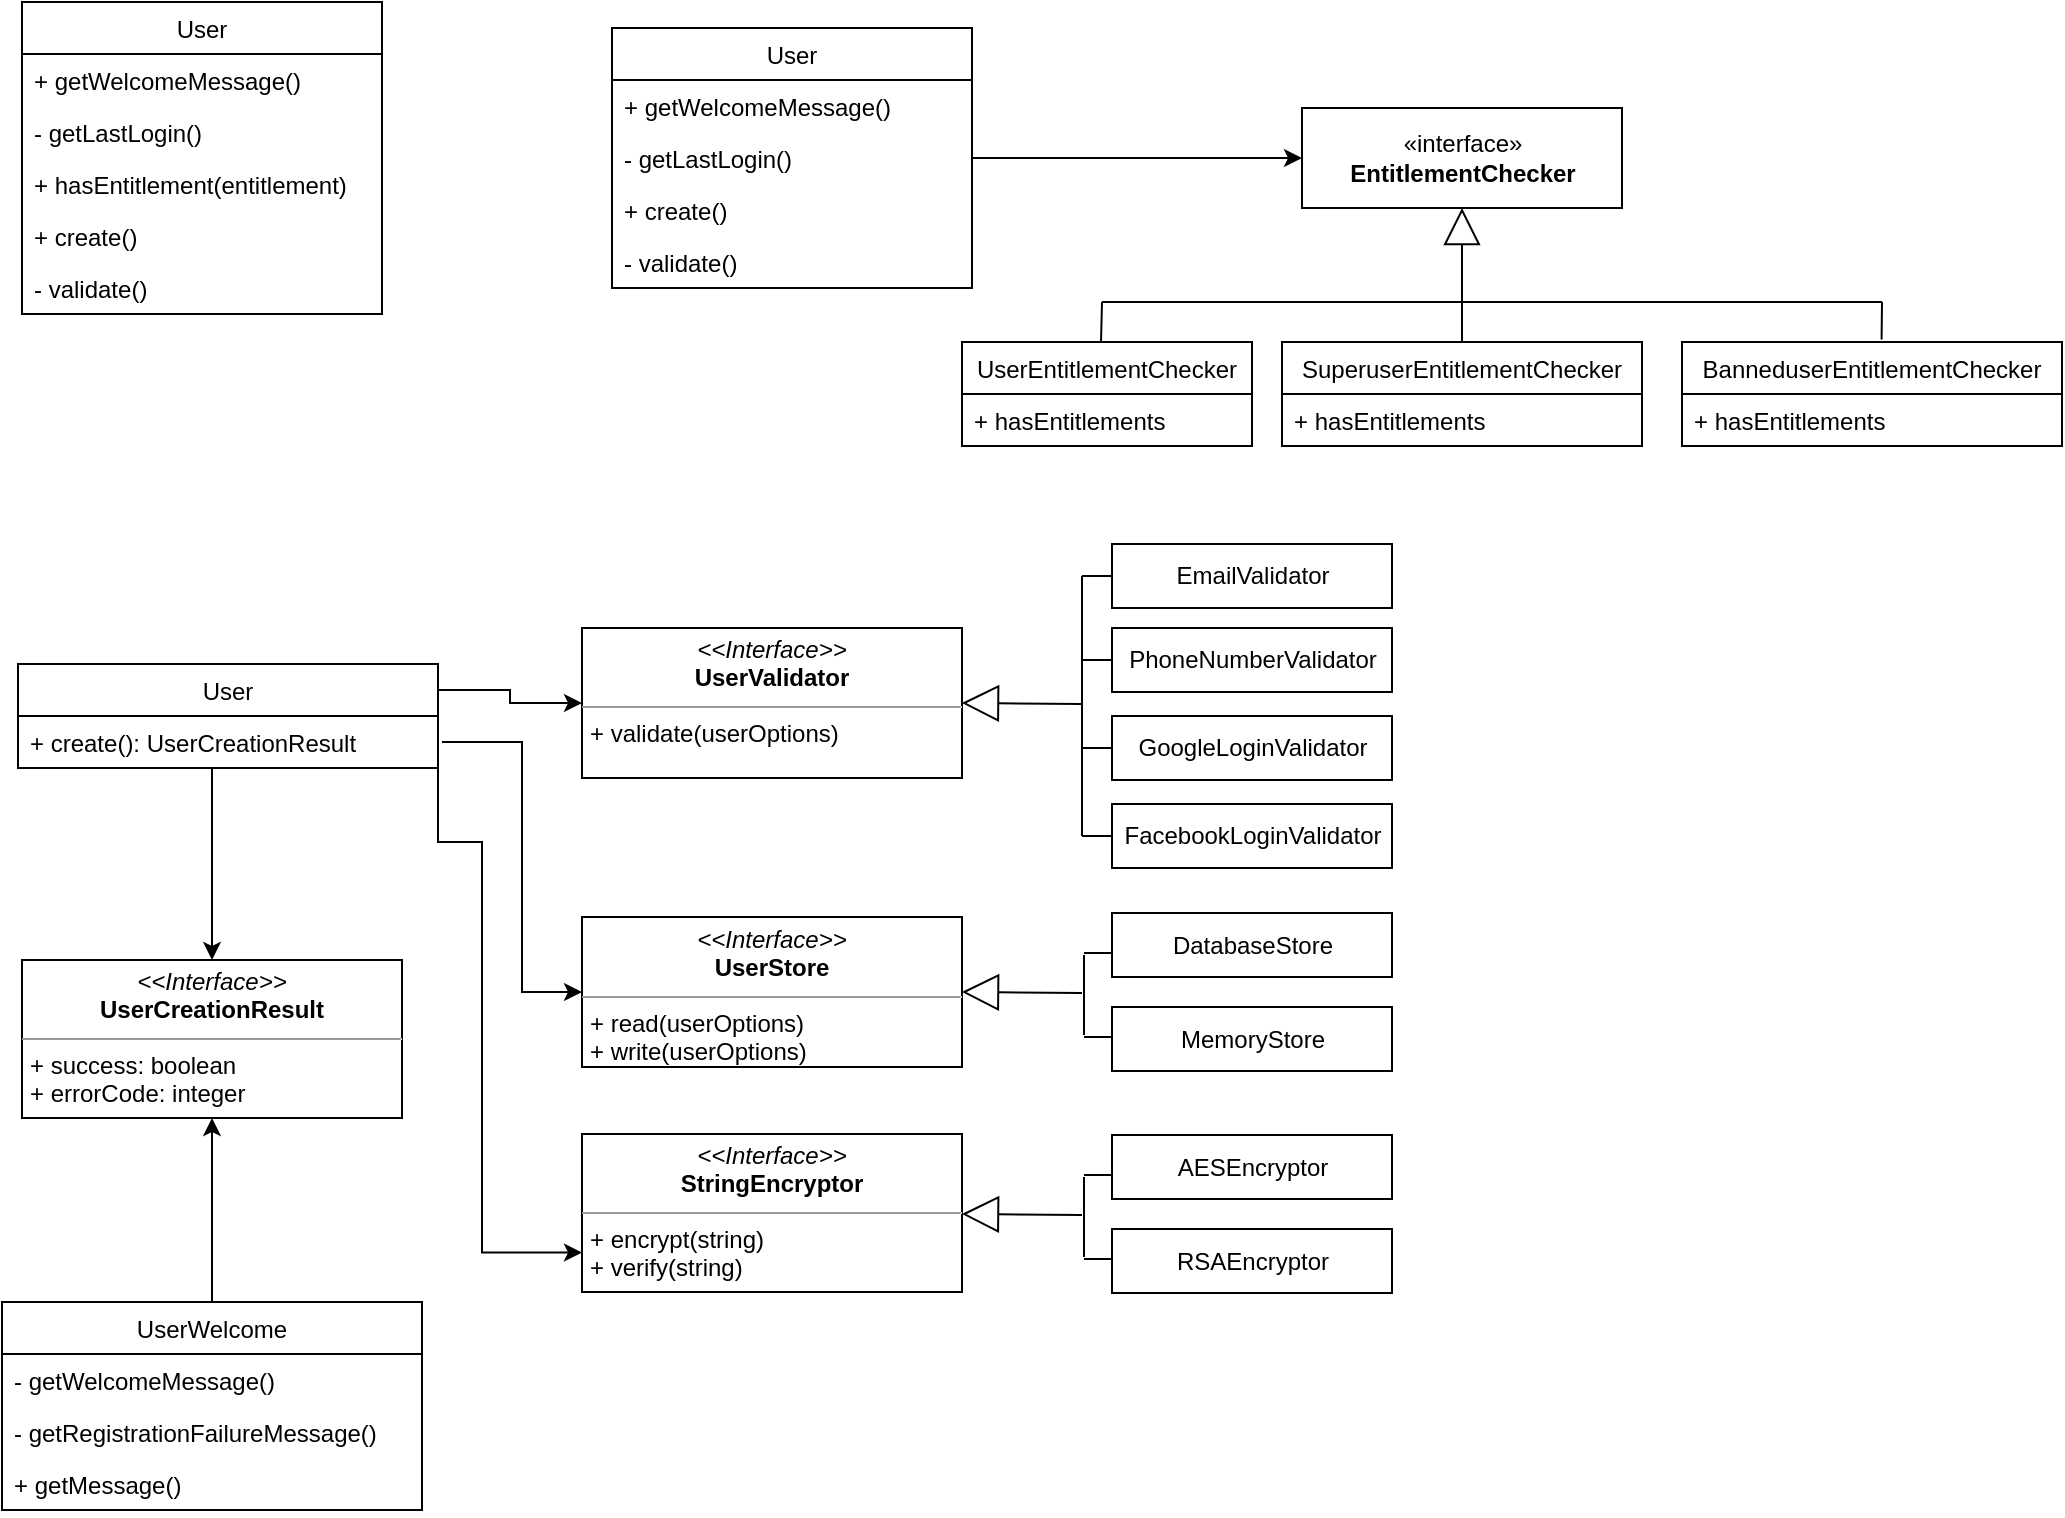 <mxfile version="11.2.5" type="device" pages="1"><diagram id="V3O5zdJFwEncdk0u1EwL" name="Page-1"><mxGraphModel dx="786" dy="582" grid="1" gridSize="10" guides="1" tooltips="1" connect="1" arrows="1" fold="1" page="1" pageScale="1" pageWidth="850" pageHeight="1100" math="0" shadow="0"><root><mxCell id="0"/><mxCell id="1" parent="0"/><mxCell id="7j0RCMkMAUo1wKcaJVe4-88" style="edgeStyle=orthogonalEdgeStyle;rounded=0;orthogonalLoop=1;jettySize=auto;html=1;" edge="1" parent="1" source="7j0RCMkMAUo1wKcaJVe4-35" target="7j0RCMkMAUo1wKcaJVe4-83"><mxGeometry relative="1" as="geometry"><Array as="points"><mxPoint x="135" y="440"/><mxPoint x="135" y="440"/></Array></mxGeometry></mxCell><mxCell id="7j0RCMkMAUo1wKcaJVe4-6" value="User" style="swimlane;fontStyle=0;childLayout=stackLayout;horizontal=1;startSize=26;fillColor=none;horizontalStack=0;resizeParent=1;resizeParentMax=0;resizeLast=0;collapsible=1;marginBottom=0;" vertex="1" parent="1"><mxGeometry x="40" y="40" width="180" height="156" as="geometry"/></mxCell><mxCell id="7j0RCMkMAUo1wKcaJVe4-7" value="+ getWelcomeMessage()" style="text;strokeColor=none;fillColor=none;align=left;verticalAlign=top;spacingLeft=4;spacingRight=4;overflow=hidden;rotatable=0;points=[[0,0.5],[1,0.5]];portConstraint=eastwest;" vertex="1" parent="7j0RCMkMAUo1wKcaJVe4-6"><mxGeometry y="26" width="180" height="26" as="geometry"/></mxCell><mxCell id="7j0RCMkMAUo1wKcaJVe4-8" value="- getLastLogin()" style="text;strokeColor=none;fillColor=none;align=left;verticalAlign=top;spacingLeft=4;spacingRight=4;overflow=hidden;rotatable=0;points=[[0,0.5],[1,0.5]];portConstraint=eastwest;" vertex="1" parent="7j0RCMkMAUo1wKcaJVe4-6"><mxGeometry y="52" width="180" height="26" as="geometry"/></mxCell><mxCell id="7j0RCMkMAUo1wKcaJVe4-9" value="+ hasEntitlement(entitlement)" style="text;strokeColor=none;fillColor=none;align=left;verticalAlign=top;spacingLeft=4;spacingRight=4;overflow=hidden;rotatable=0;points=[[0,0.5],[1,0.5]];portConstraint=eastwest;" vertex="1" parent="7j0RCMkMAUo1wKcaJVe4-6"><mxGeometry y="78" width="180" height="26" as="geometry"/></mxCell><mxCell id="7j0RCMkMAUo1wKcaJVe4-10" value="+ create()" style="text;strokeColor=none;fillColor=none;align=left;verticalAlign=top;spacingLeft=4;spacingRight=4;overflow=hidden;rotatable=0;points=[[0,0.5],[1,0.5]];portConstraint=eastwest;" vertex="1" parent="7j0RCMkMAUo1wKcaJVe4-6"><mxGeometry y="104" width="180" height="26" as="geometry"/></mxCell><mxCell id="7j0RCMkMAUo1wKcaJVe4-11" value="- validate()" style="text;strokeColor=none;fillColor=none;align=left;verticalAlign=top;spacingLeft=4;spacingRight=4;overflow=hidden;rotatable=0;points=[[0,0.5],[1,0.5]];portConstraint=eastwest;" vertex="1" parent="7j0RCMkMAUo1wKcaJVe4-6"><mxGeometry y="130" width="180" height="26" as="geometry"/></mxCell><mxCell id="7j0RCMkMAUo1wKcaJVe4-13" value="User" style="swimlane;fontStyle=0;childLayout=stackLayout;horizontal=1;startSize=26;fillColor=none;horizontalStack=0;resizeParent=1;resizeParentMax=0;resizeLast=0;collapsible=1;marginBottom=0;" vertex="1" parent="1"><mxGeometry x="335" y="53" width="180" height="130" as="geometry"/></mxCell><mxCell id="7j0RCMkMAUo1wKcaJVe4-14" value="+ getWelcomeMessage()" style="text;strokeColor=none;fillColor=none;align=left;verticalAlign=top;spacingLeft=4;spacingRight=4;overflow=hidden;rotatable=0;points=[[0,0.5],[1,0.5]];portConstraint=eastwest;" vertex="1" parent="7j0RCMkMAUo1wKcaJVe4-13"><mxGeometry y="26" width="180" height="26" as="geometry"/></mxCell><mxCell id="7j0RCMkMAUo1wKcaJVe4-15" value="- getLastLogin()" style="text;strokeColor=none;fillColor=none;align=left;verticalAlign=top;spacingLeft=4;spacingRight=4;overflow=hidden;rotatable=0;points=[[0,0.5],[1,0.5]];portConstraint=eastwest;" vertex="1" parent="7j0RCMkMAUo1wKcaJVe4-13"><mxGeometry y="52" width="180" height="26" as="geometry"/></mxCell><mxCell id="7j0RCMkMAUo1wKcaJVe4-17" value="+ create()" style="text;strokeColor=none;fillColor=none;align=left;verticalAlign=top;spacingLeft=4;spacingRight=4;overflow=hidden;rotatable=0;points=[[0,0.5],[1,0.5]];portConstraint=eastwest;" vertex="1" parent="7j0RCMkMAUo1wKcaJVe4-13"><mxGeometry y="78" width="180" height="26" as="geometry"/></mxCell><mxCell id="7j0RCMkMAUo1wKcaJVe4-18" value="- validate()" style="text;strokeColor=none;fillColor=none;align=left;verticalAlign=top;spacingLeft=4;spacingRight=4;overflow=hidden;rotatable=0;points=[[0,0.5],[1,0.5]];portConstraint=eastwest;" vertex="1" parent="7j0RCMkMAUo1wKcaJVe4-13"><mxGeometry y="104" width="180" height="26" as="geometry"/></mxCell><mxCell id="7j0RCMkMAUo1wKcaJVe4-19" value="«interface»&lt;br&gt;&lt;b&gt;EntitlementChecker&lt;/b&gt;" style="html=1;" vertex="1" parent="1"><mxGeometry x="680" y="93" width="160" height="50" as="geometry"/></mxCell><mxCell id="7j0RCMkMAUo1wKcaJVe4-20" style="edgeStyle=orthogonalEdgeStyle;rounded=0;orthogonalLoop=1;jettySize=auto;html=1;exitX=1;exitY=0.5;exitDx=0;exitDy=0;entryX=0;entryY=0.5;entryDx=0;entryDy=0;" edge="1" parent="1" source="7j0RCMkMAUo1wKcaJVe4-15" target="7j0RCMkMAUo1wKcaJVe4-19"><mxGeometry relative="1" as="geometry"/></mxCell><mxCell id="7j0RCMkMAUo1wKcaJVe4-21" value="UserEntitlementChecker" style="swimlane;fontStyle=0;childLayout=stackLayout;horizontal=1;startSize=26;fillColor=none;horizontalStack=0;resizeParent=1;resizeParentMax=0;resizeLast=0;collapsible=1;marginBottom=0;" vertex="1" parent="1"><mxGeometry x="510" y="210" width="145" height="52" as="geometry"/></mxCell><mxCell id="7j0RCMkMAUo1wKcaJVe4-22" value="+ hasEntitlements" style="text;strokeColor=none;fillColor=none;align=left;verticalAlign=top;spacingLeft=4;spacingRight=4;overflow=hidden;rotatable=0;points=[[0,0.5],[1,0.5]];portConstraint=eastwest;" vertex="1" parent="7j0RCMkMAUo1wKcaJVe4-21"><mxGeometry y="26" width="145" height="26" as="geometry"/></mxCell><mxCell id="7j0RCMkMAUo1wKcaJVe4-25" value="BanneduserEntitlementChecker" style="swimlane;fontStyle=0;childLayout=stackLayout;horizontal=1;startSize=26;fillColor=none;horizontalStack=0;resizeParent=1;resizeParentMax=0;resizeLast=0;collapsible=1;marginBottom=0;" vertex="1" parent="1"><mxGeometry x="870" y="210" width="190" height="52" as="geometry"/></mxCell><mxCell id="7j0RCMkMAUo1wKcaJVe4-26" value="+ hasEntitlements" style="text;strokeColor=none;fillColor=none;align=left;verticalAlign=top;spacingLeft=4;spacingRight=4;overflow=hidden;rotatable=0;points=[[0,0.5],[1,0.5]];portConstraint=eastwest;" vertex="1" parent="7j0RCMkMAUo1wKcaJVe4-25"><mxGeometry y="26" width="190" height="26" as="geometry"/></mxCell><mxCell id="7j0RCMkMAUo1wKcaJVe4-27" value="SuperuserEntitlementChecker" style="swimlane;fontStyle=0;childLayout=stackLayout;horizontal=1;startSize=26;fillColor=none;horizontalStack=0;resizeParent=1;resizeParentMax=0;resizeLast=0;collapsible=1;marginBottom=0;" vertex="1" parent="1"><mxGeometry x="670" y="210" width="180" height="52" as="geometry"/></mxCell><mxCell id="7j0RCMkMAUo1wKcaJVe4-28" value="+ hasEntitlements" style="text;strokeColor=none;fillColor=none;align=left;verticalAlign=top;spacingLeft=4;spacingRight=4;overflow=hidden;rotatable=0;points=[[0,0.5],[1,0.5]];portConstraint=eastwest;" vertex="1" parent="7j0RCMkMAUo1wKcaJVe4-27"><mxGeometry y="26" width="180" height="26" as="geometry"/></mxCell><mxCell id="7j0RCMkMAUo1wKcaJVe4-29" value="" style="endArrow=block;endSize=16;endFill=0;html=1;entryX=0.5;entryY=1;entryDx=0;entryDy=0;exitX=0.5;exitY=0;exitDx=0;exitDy=0;" edge="1" parent="1" source="7j0RCMkMAUo1wKcaJVe4-27" target="7j0RCMkMAUo1wKcaJVe4-19"><mxGeometry width="160" relative="1" as="geometry"><mxPoint x="270" y="290" as="sourcePoint"/><mxPoint x="430" y="290" as="targetPoint"/></mxGeometry></mxCell><mxCell id="7j0RCMkMAUo1wKcaJVe4-31" value="" style="endArrow=none;html=1;" edge="1" parent="1"><mxGeometry width="50" height="50" relative="1" as="geometry"><mxPoint x="580" y="190" as="sourcePoint"/><mxPoint x="760" y="190" as="targetPoint"/></mxGeometry></mxCell><mxCell id="7j0RCMkMAUo1wKcaJVe4-32" value="" style="endArrow=none;html=1;" edge="1" parent="1"><mxGeometry width="50" height="50" relative="1" as="geometry"><mxPoint x="760" y="190" as="sourcePoint"/><mxPoint x="970" y="190" as="targetPoint"/></mxGeometry></mxCell><mxCell id="7j0RCMkMAUo1wKcaJVe4-33" value="" style="endArrow=none;html=1;exitX=0.5;exitY=0;exitDx=0;exitDy=0;" edge="1" parent="1"><mxGeometry width="50" height="50" relative="1" as="geometry"><mxPoint x="579.5" y="210" as="sourcePoint"/><mxPoint x="580" y="190" as="targetPoint"/></mxGeometry></mxCell><mxCell id="7j0RCMkMAUo1wKcaJVe4-34" value="" style="endArrow=none;html=1;exitX=0.52;exitY=-0.025;exitDx=0;exitDy=0;exitPerimeter=0;" edge="1" parent="1"><mxGeometry width="50" height="50" relative="1" as="geometry"><mxPoint x="969.8" y="208.7" as="sourcePoint"/><mxPoint x="970" y="190" as="targetPoint"/></mxGeometry></mxCell><mxCell id="7j0RCMkMAUo1wKcaJVe4-42" value="&lt;p style=&quot;margin: 0px ; margin-top: 4px ; text-align: center&quot;&gt;&lt;i&gt;&amp;lt;&amp;lt;Interface&amp;gt;&amp;gt;&lt;/i&gt;&lt;br&gt;&lt;b&gt;UserValidator&lt;/b&gt;&lt;/p&gt;&lt;hr size=&quot;1&quot;&gt;&lt;p style=&quot;margin: 0px ; margin-left: 4px&quot;&gt;&lt;span&gt;+ validate(userOptions)&lt;/span&gt;&lt;br&gt;&lt;/p&gt;" style="verticalAlign=top;align=left;overflow=fill;fontSize=12;fontFamily=Helvetica;html=1;" vertex="1" parent="1"><mxGeometry x="320" y="353" width="190" height="75" as="geometry"/></mxCell><mxCell id="7j0RCMkMAUo1wKcaJVe4-45" value="EmailValidator" style="html=1;" vertex="1" parent="1"><mxGeometry x="585" y="311" width="140" height="32" as="geometry"/></mxCell><mxCell id="7j0RCMkMAUo1wKcaJVe4-46" value="PhoneNumberValidator" style="html=1;" vertex="1" parent="1"><mxGeometry x="585" y="353" width="140" height="32" as="geometry"/></mxCell><mxCell id="7j0RCMkMAUo1wKcaJVe4-47" value="GoogleLoginValidator" style="html=1;" vertex="1" parent="1"><mxGeometry x="585" y="397" width="140" height="32" as="geometry"/></mxCell><mxCell id="7j0RCMkMAUo1wKcaJVe4-48" value="FacebookLoginValidator" style="html=1;" vertex="1" parent="1"><mxGeometry x="585" y="441" width="140" height="32" as="geometry"/></mxCell><mxCell id="7j0RCMkMAUo1wKcaJVe4-49" value="" style="endArrow=block;endSize=16;endFill=0;html=1;entryX=1;entryY=0.5;entryDx=0;entryDy=0;" edge="1" parent="1" target="7j0RCMkMAUo1wKcaJVe4-42"><mxGeometry width="160" relative="1" as="geometry"><mxPoint x="570" y="391" as="sourcePoint"/><mxPoint x="200" y="551" as="targetPoint"/></mxGeometry></mxCell><mxCell id="7j0RCMkMAUo1wKcaJVe4-50" value="" style="endArrow=none;html=1;" edge="1" parent="1"><mxGeometry width="50" height="50" relative="1" as="geometry"><mxPoint x="570" y="457" as="sourcePoint"/><mxPoint x="570" y="327" as="targetPoint"/></mxGeometry></mxCell><mxCell id="7j0RCMkMAUo1wKcaJVe4-51" value="" style="endArrow=none;html=1;entryX=0;entryY=0.5;entryDx=0;entryDy=0;" edge="1" parent="1" target="7j0RCMkMAUo1wKcaJVe4-48"><mxGeometry width="50" height="50" relative="1" as="geometry"><mxPoint x="570" y="457" as="sourcePoint"/><mxPoint x="90" y="551" as="targetPoint"/></mxGeometry></mxCell><mxCell id="7j0RCMkMAUo1wKcaJVe4-52" value="" style="endArrow=none;html=1;entryX=0;entryY=0.5;entryDx=0;entryDy=0;" edge="1" parent="1" target="7j0RCMkMAUo1wKcaJVe4-47"><mxGeometry width="50" height="50" relative="1" as="geometry"><mxPoint x="570" y="413" as="sourcePoint"/><mxPoint x="595" y="467" as="targetPoint"/></mxGeometry></mxCell><mxCell id="7j0RCMkMAUo1wKcaJVe4-53" value="" style="endArrow=none;html=1;exitX=0;exitY=0.5;exitDx=0;exitDy=0;" edge="1" parent="1" source="7j0RCMkMAUo1wKcaJVe4-46"><mxGeometry width="50" height="50" relative="1" as="geometry"><mxPoint x="580" y="423" as="sourcePoint"/><mxPoint x="570" y="369" as="targetPoint"/></mxGeometry></mxCell><mxCell id="7j0RCMkMAUo1wKcaJVe4-54" value="" style="endArrow=none;html=1;exitX=0;exitY=0.5;exitDx=0;exitDy=0;" edge="1" parent="1" source="7j0RCMkMAUo1wKcaJVe4-45"><mxGeometry width="50" height="50" relative="1" as="geometry"><mxPoint x="595" y="379" as="sourcePoint"/><mxPoint x="570" y="327" as="targetPoint"/></mxGeometry></mxCell><mxCell id="7j0RCMkMAUo1wKcaJVe4-56" style="edgeStyle=orthogonalEdgeStyle;rounded=0;orthogonalLoop=1;jettySize=auto;html=1;exitX=1;exitY=0.25;exitDx=0;exitDy=0;entryX=0;entryY=0.5;entryDx=0;entryDy=0;" edge="1" parent="1" source="7j0RCMkMAUo1wKcaJVe4-35" target="7j0RCMkMAUo1wKcaJVe4-42"><mxGeometry relative="1" as="geometry"/></mxCell><mxCell id="7j0RCMkMAUo1wKcaJVe4-85" style="edgeStyle=orthogonalEdgeStyle;rounded=0;orthogonalLoop=1;jettySize=auto;html=1;exitX=0.5;exitY=0;exitDx=0;exitDy=0;" edge="1" parent="1" source="7j0RCMkMAUo1wKcaJVe4-57" target="7j0RCMkMAUo1wKcaJVe4-83"><mxGeometry relative="1" as="geometry"/></mxCell><mxCell id="7j0RCMkMAUo1wKcaJVe4-57" value="UserWelcome" style="swimlane;fontStyle=0;childLayout=stackLayout;horizontal=1;startSize=26;fillColor=none;horizontalStack=0;resizeParent=1;resizeParentMax=0;resizeLast=0;collapsible=1;marginBottom=0;" vertex="1" parent="1"><mxGeometry x="30" y="690" width="210" height="104" as="geometry"/></mxCell><mxCell id="7j0RCMkMAUo1wKcaJVe4-60" value="- getWelcomeMessage()" style="text;strokeColor=none;fillColor=none;align=left;verticalAlign=top;spacingLeft=4;spacingRight=4;overflow=hidden;rotatable=0;points=[[0,0.5],[1,0.5]];portConstraint=eastwest;" vertex="1" parent="7j0RCMkMAUo1wKcaJVe4-57"><mxGeometry y="26" width="210" height="26" as="geometry"/></mxCell><mxCell id="7j0RCMkMAUo1wKcaJVe4-61" value="- getRegistrationFailureMessage()" style="text;strokeColor=none;fillColor=none;align=left;verticalAlign=top;spacingLeft=4;spacingRight=4;overflow=hidden;rotatable=0;points=[[0,0.5],[1,0.5]];portConstraint=eastwest;" vertex="1" parent="7j0RCMkMAUo1wKcaJVe4-57"><mxGeometry y="52" width="210" height="26" as="geometry"/></mxCell><mxCell id="7j0RCMkMAUo1wKcaJVe4-62" value="+ getMessage()" style="text;strokeColor=none;fillColor=none;align=left;verticalAlign=top;spacingLeft=4;spacingRight=4;overflow=hidden;rotatable=0;points=[[0,0.5],[1,0.5]];portConstraint=eastwest;" vertex="1" parent="7j0RCMkMAUo1wKcaJVe4-57"><mxGeometry y="78" width="210" height="26" as="geometry"/></mxCell><mxCell id="7j0RCMkMAUo1wKcaJVe4-65" value="&lt;p style=&quot;margin: 0px ; margin-top: 4px ; text-align: center&quot;&gt;&lt;i&gt;&amp;lt;&amp;lt;Interface&amp;gt;&amp;gt;&lt;/i&gt;&lt;br&gt;&lt;b&gt;UserStore&lt;/b&gt;&lt;/p&gt;&lt;hr size=&quot;1&quot;&gt;&lt;p style=&quot;margin: 0px ; margin-left: 4px&quot;&gt;&lt;span&gt;+ read(userOptions)&lt;/span&gt;&lt;br&gt;&lt;/p&gt;&lt;p style=&quot;margin: 0px ; margin-left: 4px&quot;&gt;&lt;span&gt;+ write(userOptions)&lt;/span&gt;&lt;/p&gt;" style="verticalAlign=top;align=left;overflow=fill;fontSize=12;fontFamily=Helvetica;html=1;" vertex="1" parent="1"><mxGeometry x="320" y="497.5" width="190" height="75" as="geometry"/></mxCell><mxCell id="7j0RCMkMAUo1wKcaJVe4-66" style="edgeStyle=orthogonalEdgeStyle;rounded=0;orthogonalLoop=1;jettySize=auto;html=1;exitX=1;exitY=0.5;exitDx=0;exitDy=0;entryX=0;entryY=0.5;entryDx=0;entryDy=0;" edge="1" parent="1" target="7j0RCMkMAUo1wKcaJVe4-65"><mxGeometry relative="1" as="geometry"><mxPoint x="250" y="410" as="sourcePoint"/><Array as="points"><mxPoint x="290" y="410"/><mxPoint x="290" y="535"/></Array></mxGeometry></mxCell><mxCell id="7j0RCMkMAUo1wKcaJVe4-67" value="" style="endArrow=block;endSize=16;endFill=0;html=1;entryX=1;entryY=0.5;entryDx=0;entryDy=0;" edge="1" parent="1" target="7j0RCMkMAUo1wKcaJVe4-65"><mxGeometry width="160" relative="1" as="geometry"><mxPoint x="570" y="535.5" as="sourcePoint"/><mxPoint x="530" y="537.5" as="targetPoint"/></mxGeometry></mxCell><mxCell id="7j0RCMkMAUo1wKcaJVe4-68" value="" style="endArrow=none;html=1;" edge="1" parent="1"><mxGeometry width="50" height="50" relative="1" as="geometry"><mxPoint x="571" y="556.5" as="sourcePoint"/><mxPoint x="571" y="516.5" as="targetPoint"/></mxGeometry></mxCell><mxCell id="7j0RCMkMAUo1wKcaJVe4-70" value="" style="endArrow=none;html=1;entryX=0;entryY=0.5;entryDx=0;entryDy=0;" edge="1" parent="1"><mxGeometry width="50" height="50" relative="1" as="geometry"><mxPoint x="571" y="557.5" as="sourcePoint"/><mxPoint x="586" y="557.5" as="targetPoint"/></mxGeometry></mxCell><mxCell id="7j0RCMkMAUo1wKcaJVe4-71" value="" style="endArrow=none;html=1;exitX=0;exitY=0.5;exitDx=0;exitDy=0;" edge="1" parent="1"><mxGeometry width="50" height="50" relative="1" as="geometry"><mxPoint x="586" y="515.5" as="sourcePoint"/><mxPoint x="571" y="515.5" as="targetPoint"/></mxGeometry></mxCell><mxCell id="7j0RCMkMAUo1wKcaJVe4-73" value="DatabaseStore" style="html=1;" vertex="1" parent="1"><mxGeometry x="585" y="495.5" width="140" height="32" as="geometry"/></mxCell><mxCell id="7j0RCMkMAUo1wKcaJVe4-74" value="MemoryStore" style="html=1;" vertex="1" parent="1"><mxGeometry x="585" y="542.5" width="140" height="32" as="geometry"/></mxCell><mxCell id="7j0RCMkMAUo1wKcaJVe4-75" value="&lt;p style=&quot;margin: 0px ; margin-top: 4px ; text-align: center&quot;&gt;&lt;i&gt;&amp;lt;&amp;lt;Interface&amp;gt;&amp;gt;&lt;/i&gt;&lt;br&gt;&lt;b&gt;StringEncryptor&lt;/b&gt;&lt;/p&gt;&lt;hr size=&quot;1&quot;&gt;&lt;p style=&quot;margin: 0px ; margin-left: 4px&quot;&gt;&lt;span&gt;+ encrypt(string)&lt;/span&gt;&lt;br&gt;&lt;/p&gt;&lt;p style=&quot;margin: 0px ; margin-left: 4px&quot;&gt;&lt;span&gt;+ verify(string)&lt;/span&gt;&lt;/p&gt;" style="verticalAlign=top;align=left;overflow=fill;fontSize=12;fontFamily=Helvetica;html=1;" vertex="1" parent="1"><mxGeometry x="320" y="606" width="190" height="79" as="geometry"/></mxCell><mxCell id="7j0RCMkMAUo1wKcaJVe4-76" style="edgeStyle=orthogonalEdgeStyle;rounded=0;orthogonalLoop=1;jettySize=auto;html=1;entryX=0;entryY=0.75;entryDx=0;entryDy=0;" edge="1" parent="1" source="7j0RCMkMAUo1wKcaJVe4-35" target="7j0RCMkMAUo1wKcaJVe4-75"><mxGeometry relative="1" as="geometry"><Array as="points"><mxPoint x="248" y="460"/><mxPoint x="270" y="460"/><mxPoint x="270" y="665"/></Array></mxGeometry></mxCell><mxCell id="7j0RCMkMAUo1wKcaJVe4-77" value="" style="endArrow=block;endSize=16;endFill=0;html=1;entryX=1;entryY=0.5;entryDx=0;entryDy=0;" edge="1" parent="1"><mxGeometry width="160" relative="1" as="geometry"><mxPoint x="570" y="646.5" as="sourcePoint"/><mxPoint x="510" y="646" as="targetPoint"/></mxGeometry></mxCell><mxCell id="7j0RCMkMAUo1wKcaJVe4-78" value="" style="endArrow=none;html=1;" edge="1" parent="1"><mxGeometry width="50" height="50" relative="1" as="geometry"><mxPoint x="571" y="667.5" as="sourcePoint"/><mxPoint x="571" y="627.5" as="targetPoint"/></mxGeometry></mxCell><mxCell id="7j0RCMkMAUo1wKcaJVe4-79" value="" style="endArrow=none;html=1;entryX=0;entryY=0.5;entryDx=0;entryDy=0;" edge="1" parent="1"><mxGeometry width="50" height="50" relative="1" as="geometry"><mxPoint x="571" y="668.5" as="sourcePoint"/><mxPoint x="586" y="668.5" as="targetPoint"/></mxGeometry></mxCell><mxCell id="7j0RCMkMAUo1wKcaJVe4-80" value="" style="endArrow=none;html=1;exitX=0;exitY=0.5;exitDx=0;exitDy=0;" edge="1" parent="1"><mxGeometry width="50" height="50" relative="1" as="geometry"><mxPoint x="586" y="626.5" as="sourcePoint"/><mxPoint x="571" y="626.5" as="targetPoint"/></mxGeometry></mxCell><mxCell id="7j0RCMkMAUo1wKcaJVe4-81" value="AESEncryptor" style="html=1;" vertex="1" parent="1"><mxGeometry x="585" y="606.5" width="140" height="32" as="geometry"/></mxCell><mxCell id="7j0RCMkMAUo1wKcaJVe4-82" value="RSAEncryptor" style="html=1;" vertex="1" parent="1"><mxGeometry x="585" y="653.5" width="140" height="32" as="geometry"/></mxCell><mxCell id="7j0RCMkMAUo1wKcaJVe4-83" value="&lt;p style=&quot;margin: 0px ; margin-top: 4px ; text-align: center&quot;&gt;&lt;i&gt;&amp;lt;&amp;lt;Interface&amp;gt;&amp;gt;&lt;/i&gt;&lt;br&gt;&lt;b&gt;UserCreationResult&lt;/b&gt;&lt;/p&gt;&lt;hr size=&quot;1&quot;&gt;&lt;p style=&quot;margin: 0px ; margin-left: 4px&quot;&gt;&lt;span&gt;+ success: boolean&lt;/span&gt;&lt;/p&gt;&lt;p style=&quot;margin: 0px ; margin-left: 4px&quot;&gt;&lt;span&gt;+ errorCode: integer&lt;/span&gt;&lt;/p&gt;" style="verticalAlign=top;align=left;overflow=fill;fontSize=12;fontFamily=Helvetica;html=1;" vertex="1" parent="1"><mxGeometry x="40" y="519" width="190" height="79" as="geometry"/></mxCell><mxCell id="7j0RCMkMAUo1wKcaJVe4-35" value="User" style="swimlane;fontStyle=0;childLayout=stackLayout;horizontal=1;startSize=26;fillColor=none;horizontalStack=0;resizeParent=1;resizeParentMax=0;resizeLast=0;collapsible=1;marginBottom=0;" vertex="1" parent="1"><mxGeometry x="38" y="371" width="210" height="52" as="geometry"/></mxCell><mxCell id="7j0RCMkMAUo1wKcaJVe4-41" value="+ create(): UserCreationResult" style="text;strokeColor=none;fillColor=none;align=left;verticalAlign=top;spacingLeft=4;spacingRight=4;overflow=hidden;rotatable=0;points=[[0,0.5],[1,0.5]];portConstraint=eastwest;" vertex="1" parent="7j0RCMkMAUo1wKcaJVe4-35"><mxGeometry y="26" width="210" height="26" as="geometry"/></mxCell></root></mxGraphModel></diagram></mxfile>